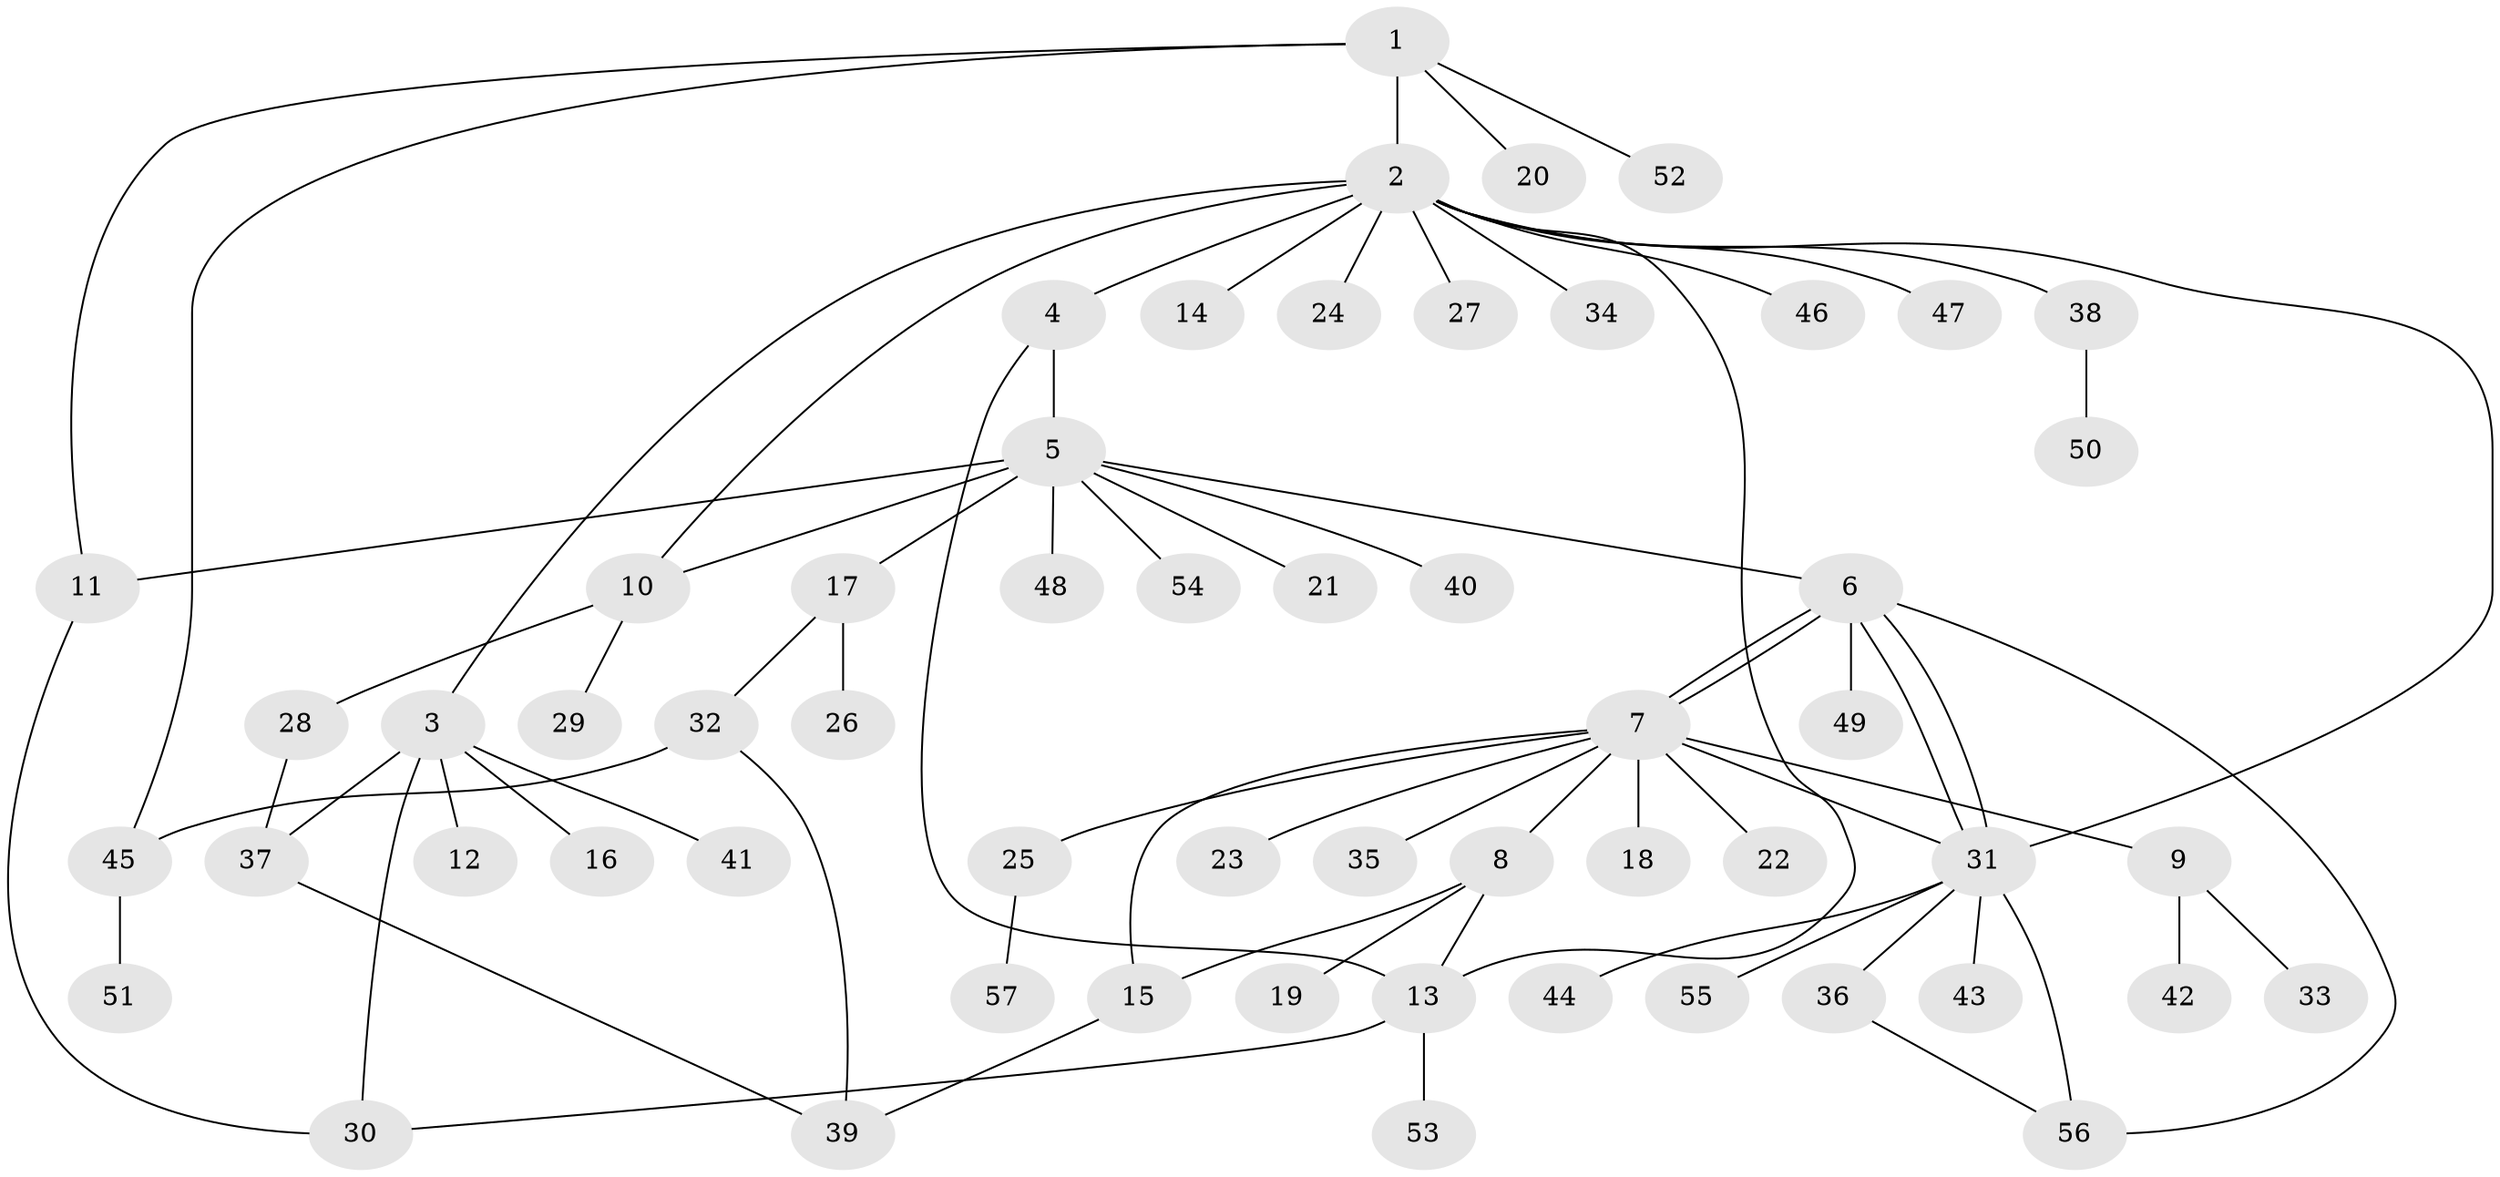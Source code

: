 // coarse degree distribution, {4: 0.11904761904761904, 12: 0.023809523809523808, 5: 0.023809523809523808, 3: 0.11904761904761904, 10: 0.023809523809523808, 9: 0.047619047619047616, 2: 0.023809523809523808, 1: 0.6190476190476191}
// Generated by graph-tools (version 1.1) at 2025/23/03/03/25 07:23:54]
// undirected, 57 vertices, 73 edges
graph export_dot {
graph [start="1"]
  node [color=gray90,style=filled];
  1;
  2;
  3;
  4;
  5;
  6;
  7;
  8;
  9;
  10;
  11;
  12;
  13;
  14;
  15;
  16;
  17;
  18;
  19;
  20;
  21;
  22;
  23;
  24;
  25;
  26;
  27;
  28;
  29;
  30;
  31;
  32;
  33;
  34;
  35;
  36;
  37;
  38;
  39;
  40;
  41;
  42;
  43;
  44;
  45;
  46;
  47;
  48;
  49;
  50;
  51;
  52;
  53;
  54;
  55;
  56;
  57;
  1 -- 2;
  1 -- 11;
  1 -- 20;
  1 -- 45;
  1 -- 52;
  2 -- 3;
  2 -- 4;
  2 -- 10;
  2 -- 13;
  2 -- 14;
  2 -- 24;
  2 -- 27;
  2 -- 31;
  2 -- 34;
  2 -- 38;
  2 -- 46;
  2 -- 47;
  3 -- 12;
  3 -- 16;
  3 -- 30;
  3 -- 37;
  3 -- 41;
  4 -- 5;
  4 -- 13;
  5 -- 6;
  5 -- 10;
  5 -- 11;
  5 -- 17;
  5 -- 21;
  5 -- 40;
  5 -- 48;
  5 -- 54;
  6 -- 7;
  6 -- 7;
  6 -- 31;
  6 -- 31;
  6 -- 49;
  6 -- 56;
  7 -- 8;
  7 -- 9;
  7 -- 15;
  7 -- 18;
  7 -- 22;
  7 -- 23;
  7 -- 25;
  7 -- 31;
  7 -- 35;
  8 -- 13;
  8 -- 15;
  8 -- 19;
  9 -- 33;
  9 -- 42;
  10 -- 28;
  10 -- 29;
  11 -- 30;
  13 -- 30;
  13 -- 53;
  15 -- 39;
  17 -- 26;
  17 -- 32;
  25 -- 57;
  28 -- 37;
  31 -- 36;
  31 -- 43;
  31 -- 44;
  31 -- 55;
  31 -- 56;
  32 -- 39;
  32 -- 45;
  36 -- 56;
  37 -- 39;
  38 -- 50;
  45 -- 51;
}
